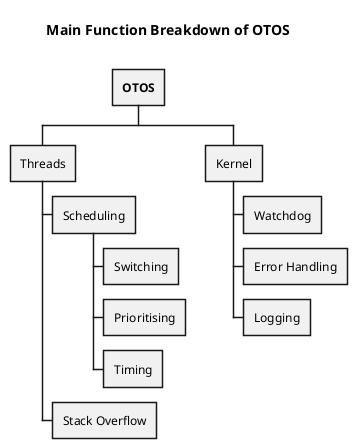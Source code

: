 @startwbs WBS_Functions
title Main Function Breakdown of OTOS\n

* **OTOS**
** Threads
*** Scheduling
**** Switching
**** Prioritising
**** Timing
*** Stack Overflow

** Kernel
*** Watchdog
*** Error Handling
*** Logging

@endwbs